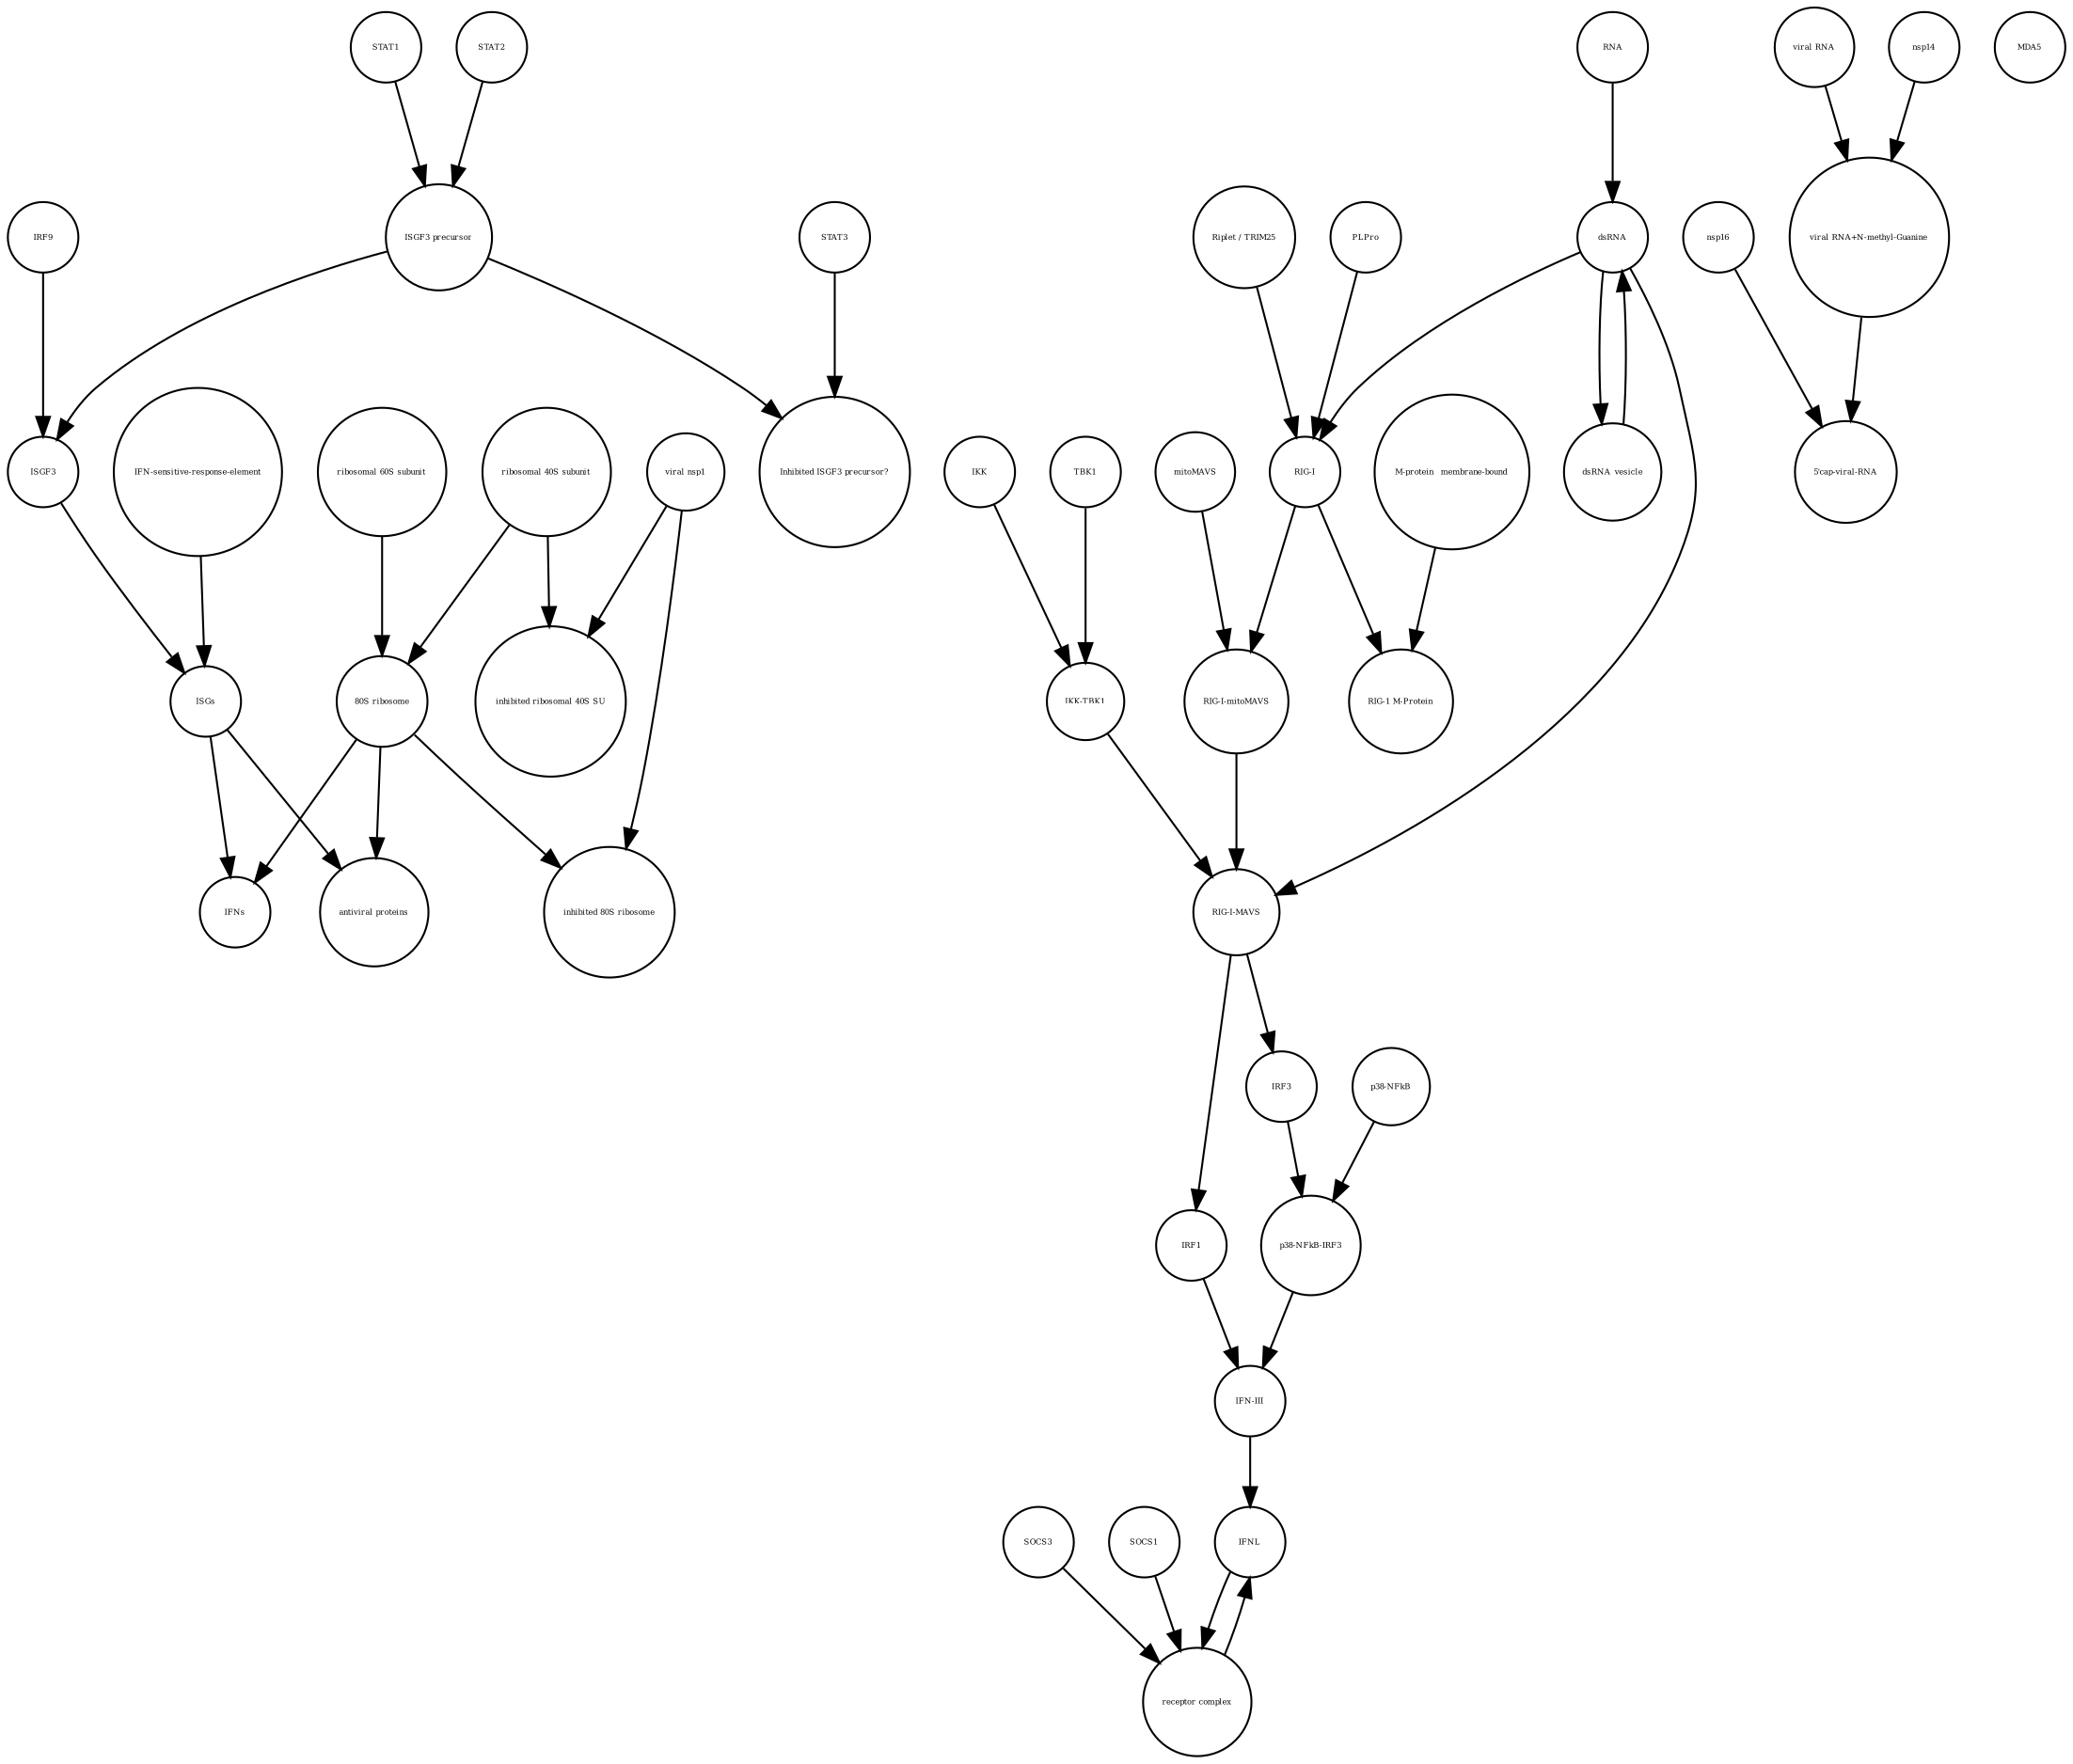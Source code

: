 strict digraph  {
IRF9 [annotation="", bipartite=0, cls=macromolecule, fontsize=4, label=IRF9, shape=circle];
"antiviral proteins" [annotation="", bipartite=0, cls=macromolecule, fontsize=4, label="antiviral proteins", shape=circle];
"p38-NFkB-IRF3" [annotation="", bipartite=0, cls=complex, fontsize=4, label="p38-NFkB-IRF3", shape=circle];
"M-protein_ membrane-bound" [annotation="", bipartite=0, cls=macromolecule, fontsize=4, label="M-protein_ membrane-bound", shape=circle];
"inhibited ribosomal 40S SU" [annotation="urn_miriam_doi_10.1101%2F2020.05.18.102467", bipartite=0, cls=complex, fontsize=4, label="inhibited ribosomal 40S SU", shape=circle];
mitoMAVS [annotation="", bipartite=0, cls=macromolecule, fontsize=4, label=mitoMAVS, shape=circle];
IFNL [annotation="", bipartite=0, cls=macromolecule, fontsize=4, label=IFNL, shape=circle];
SOCS3 [annotation="", bipartite=0, cls=macromolecule, fontsize=4, label=SOCS3, shape=circle];
"IKK-TBK1" [annotation="", bipartite=0, cls=complex, fontsize=4, label="IKK-TBK1", shape=circle];
IKK [annotation="", bipartite=0, cls=macromolecule, fontsize=4, label=IKK, shape=circle];
nsp16 [annotation="", bipartite=0, cls=macromolecule, fontsize=4, label=nsp16, shape=circle];
"receptor complex" [annotation="", bipartite=0, cls=complex, fontsize=4, label="receptor complex", shape=circle];
"Inhibited ISGF3 precursor?" [annotation="", bipartite=0, cls=complex, fontsize=4, label="Inhibited ISGF3 precursor?", shape=circle];
"Riplet / TRIM25" [annotation="", bipartite=0, cls=macromolecule, fontsize=4, label="Riplet / TRIM25", shape=circle];
ISGs [annotation="", bipartite=0, cls="nucleic acid feature", fontsize=4, label=ISGs, shape=circle];
"viral RNA+N-methyl-Guanine" [annotation="", bipartite=0, cls="nucleic acid feature", fontsize=4, label="viral RNA+N-methyl-Guanine", shape=circle];
"RIG-I-MAVS" [annotation="", bipartite=0, cls=complex, fontsize=4, label="RIG-I-MAVS", shape=circle];
ISGF3 [annotation="", bipartite=0, cls=complex, fontsize=4, label=ISGF3, shape=circle];
STAT1 [annotation="", bipartite=0, cls=macromolecule, fontsize=4, label=STAT1, shape=circle];
"RIG-I" [annotation="", bipartite=0, cls=macromolecule, fontsize=4, label="RIG-I", shape=circle];
IRF1 [annotation="", bipartite=0, cls=macromolecule, fontsize=4, label=IRF1, shape=circle];
"5'cap-viral-RNA" [annotation="", bipartite=0, cls="nucleic acid feature", fontsize=4, label="5'cap-viral-RNA", shape=circle];
STAT2 [annotation="", bipartite=0, cls=macromolecule, fontsize=4, label=STAT2, shape=circle];
IFNs [annotation="", bipartite=0, cls=macromolecule, fontsize=4, label=IFNs, shape=circle];
"ISGF3 precursor" [annotation="", bipartite=0, cls=complex, fontsize=4, label="ISGF3 precursor", shape=circle];
dsRNA_vesicle [annotation="", bipartite=0, cls="nucleic acid feature", fontsize=4, label=dsRNA_vesicle, shape=circle];
"RIG-1 M-Protein" [annotation="", bipartite=0, cls=complex, fontsize=4, label="RIG-1 M-Protein", shape=circle];
"viral RNA" [annotation="", bipartite=0, cls="nucleic acid feature", fontsize=4, label="viral RNA", shape=circle];
"inhibited 80S ribosome" [annotation="", bipartite=0, cls=complex, fontsize=4, label="inhibited 80S ribosome", shape=circle];
STAT3 [annotation="", bipartite=0, cls=macromolecule, fontsize=4, label=STAT3, shape=circle];
nsp14 [annotation="", bipartite=0, cls=macromolecule, fontsize=4, label=nsp14, shape=circle];
"RIG-I-mitoMAVS" [annotation="", bipartite=0, cls=complex, fontsize=4, label="RIG-I-mitoMAVS", shape=circle];
"viral nsp1" [annotation="", bipartite=0, cls=macromolecule, fontsize=4, label="viral nsp1", shape=circle];
TBK1 [annotation="", bipartite=0, cls=macromolecule, fontsize=4, label=TBK1, shape=circle];
IRF3 [annotation="", bipartite=0, cls=macromolecule, fontsize=4, label=IRF3, shape=circle];
"IFN-III" [annotation="", bipartite=0, cls=macromolecule, fontsize=4, label="IFN-III", shape=circle];
PLPro [annotation="", bipartite=0, cls=macromolecule, fontsize=4, label=PLPro, shape=circle];
MDA5 [annotation="", bipartite=0, cls=macromolecule, fontsize=4, label=MDA5, shape=circle];
dsRNA [annotation="", bipartite=0, cls="nucleic acid feature", fontsize=4, label=dsRNA, shape=circle];
"ribosomal 60S subunit" [annotation="", bipartite=0, cls=complex, fontsize=4, label="ribosomal 60S subunit", shape=circle];
"ribosomal 40S subunit" [annotation="", bipartite=0, cls=complex, fontsize=4, label="ribosomal 40S subunit", shape=circle];
"IFN-sensitive-response-element" [annotation="", bipartite=0, cls="nucleic acid feature", fontsize=4, label="IFN-sensitive-response-element", shape=circle];
RNA [annotation="", bipartite=0, cls="nucleic acid feature", fontsize=4, label=RNA, shape=circle];
"p38-NFkB" [annotation="", bipartite=0, cls=complex, fontsize=4, label="p38-NFkB", shape=circle];
"80S ribosome" [annotation="", bipartite=0, cls=complex, fontsize=4, label="80S ribosome", shape=circle];
SOCS1 [annotation="", bipartite=0, cls=macromolecule, fontsize=4, label=SOCS1, shape=circle];
IRF9 -> ISGF3  [annotation="", interaction_type=production];
"p38-NFkB-IRF3" -> "IFN-III"  [annotation="", interaction_type=stimulation];
"M-protein_ membrane-bound" -> "RIG-1 M-Protein"  [annotation="", interaction_type=production];
mitoMAVS -> "RIG-I-mitoMAVS"  [annotation="", interaction_type=production];
IFNL -> "receptor complex"  [annotation="", interaction_type=stimulation];
SOCS3 -> "receptor complex"  [annotation="", interaction_type=production];
"IKK-TBK1" -> "RIG-I-MAVS"  [annotation="", interaction_type=production];
IKK -> "IKK-TBK1"  [annotation="", interaction_type=production];
nsp16 -> "5'cap-viral-RNA"  [annotation="urn_miriam_doi_10.1016%2Fj.chom.2020.05.008", interaction_type=catalysis];
"receptor complex" -> IFNL  [annotation="", interaction_type=production];
"Riplet / TRIM25" -> "RIG-I"  [annotation="", interaction_type=catalysis];
ISGs -> "antiviral proteins"  [annotation="", interaction_type=production];
ISGs -> IFNs  [annotation="", interaction_type=production];
"viral RNA+N-methyl-Guanine" -> "5'cap-viral-RNA"  [annotation="", interaction_type=production];
"RIG-I-MAVS" -> IRF1  [annotation="", interaction_type=catalysis];
"RIG-I-MAVS" -> IRF3  [annotation="", interaction_type=stimulation];
ISGF3 -> ISGs  [annotation="", interaction_type="necessary stimulation"];
STAT1 -> "ISGF3 precursor"  [annotation="", interaction_type=production];
"RIG-I" -> "RIG-1 M-Protein"  [annotation="", interaction_type=production];
"RIG-I" -> "RIG-I-mitoMAVS"  [annotation="", interaction_type=production];
IRF1 -> "IFN-III"  [annotation="", interaction_type=stimulation];
STAT2 -> "ISGF3 precursor"  [annotation="", interaction_type=production];
"ISGF3 precursor" -> "Inhibited ISGF3 precursor?"  [annotation="", interaction_type=production];
"ISGF3 precursor" -> ISGF3  [annotation="", interaction_type=production];
dsRNA_vesicle -> dsRNA  [annotation="", interaction_type=production];
"viral RNA" -> "viral RNA+N-methyl-Guanine"  [annotation="", interaction_type=production];
STAT3 -> "Inhibited ISGF3 precursor?"  [annotation="", interaction_type=production];
nsp14 -> "viral RNA+N-methyl-Guanine"  [annotation="", interaction_type=catalysis];
"RIG-I-mitoMAVS" -> "RIG-I-MAVS"  [annotation="", interaction_type=production];
"viral nsp1" -> "inhibited ribosomal 40S SU"  [annotation="", interaction_type=production];
"viral nsp1" -> "inhibited 80S ribosome"  [annotation="", interaction_type=production];
TBK1 -> "IKK-TBK1"  [annotation="", interaction_type=production];
IRF3 -> "p38-NFkB-IRF3"  [annotation="", interaction_type=production];
"IFN-III" -> IFNL  [annotation="", interaction_type=production];
PLPro -> "RIG-I"  [annotation="", interaction_type=catalysis];
dsRNA -> "RIG-I"  [annotation="", interaction_type="necessary stimulation"];
dsRNA -> dsRNA_vesicle  [annotation="", interaction_type=production];
dsRNA -> "RIG-I-MAVS"  [annotation="", interaction_type="necessary stimulation"];
"ribosomal 60S subunit" -> "80S ribosome"  [annotation="", interaction_type=production];
"ribosomal 40S subunit" -> "inhibited ribosomal 40S SU"  [annotation="", interaction_type=production];
"ribosomal 40S subunit" -> "80S ribosome"  [annotation="", interaction_type=production];
"IFN-sensitive-response-element" -> ISGs  [annotation="", interaction_type=production];
RNA -> dsRNA  [annotation="", interaction_type=production];
"p38-NFkB" -> "p38-NFkB-IRF3"  [annotation="", interaction_type=production];
"80S ribosome" -> "inhibited 80S ribosome"  [annotation="", interaction_type=production];
"80S ribosome" -> "antiviral proteins"  [annotation="", interaction_type=catalysis];
"80S ribosome" -> IFNs  [annotation="", interaction_type=catalysis];
SOCS1 -> "receptor complex"  [annotation="", interaction_type=production];
}
